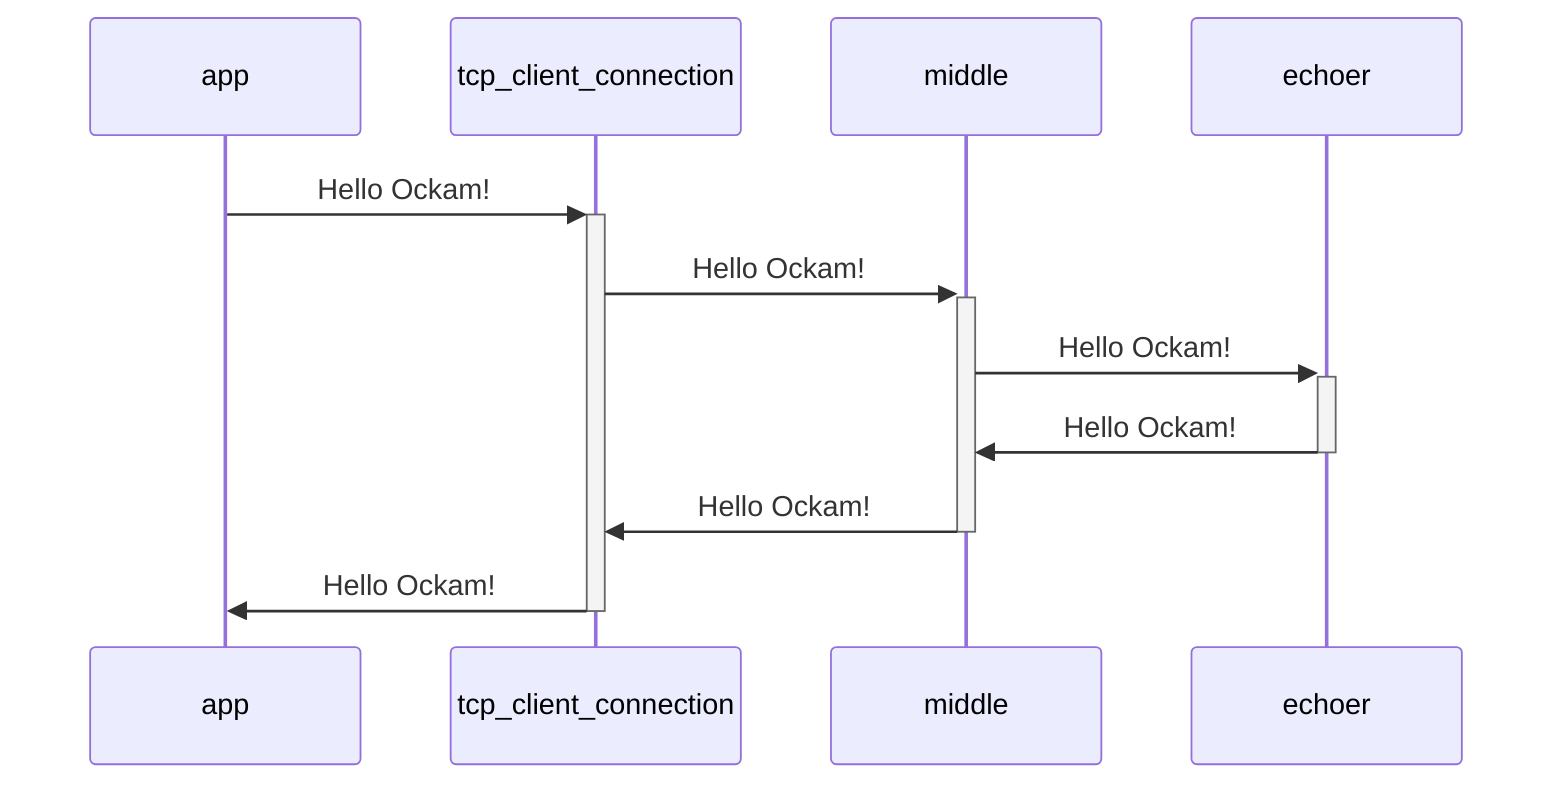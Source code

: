 sequenceDiagram
  app->>+tcp_client_connection: Hello Ockam!
  tcp_client_connection->>+middle: Hello Ockam!
  middle->>+echoer: Hello Ockam!
  echoer->>-middle: Hello Ockam!
  middle->>-tcp_client_connection: Hello Ockam!
  tcp_client_connection->>-app: Hello Ockam!